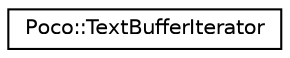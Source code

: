 digraph "Graphical Class Hierarchy"
{
 // LATEX_PDF_SIZE
  edge [fontname="Helvetica",fontsize="10",labelfontname="Helvetica",labelfontsize="10"];
  node [fontname="Helvetica",fontsize="10",shape=record];
  rankdir="LR";
  Node0 [label="Poco::TextBufferIterator",height=0.2,width=0.4,color="black", fillcolor="white", style="filled",URL="$classPoco_1_1TextBufferIterator.html",tooltip=" "];
}
